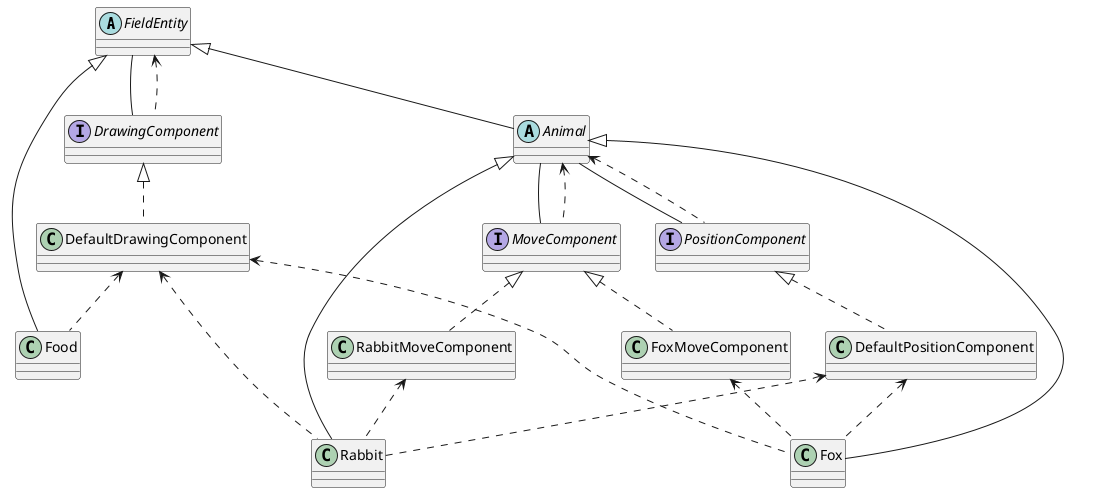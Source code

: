 @startuml
'https://plantuml.com/class-diagram

abstract class FieldEntity
FieldEntity -- DrawingComponent
FieldEntity <|-- Animal
FieldEntity <|-- Food

abstract class Animal
Animal -- MoveComponent
Animal -- PositionComponent

interface DrawingComponent
FieldEntity <.. DrawingComponent

interface MoveComponent
Animal <.. MoveComponent

interface PositionComponent
Animal <.. PositionComponent

class DefaultDrawingComponent
DrawingComponent <|.. DefaultDrawingComponent

class DefaultPositionComponent
PositionComponent <|.. DefaultPositionComponent

class RabbitMoveComponent
MoveComponent <|.. RabbitMoveComponent

class FoxMoveComponent
MoveComponent <|.. FoxMoveComponent

class Food
DefaultDrawingComponent <.. Food

class Rabbit
Animal <|-- Rabbit
DefaultDrawingComponent <.. Rabbit
RabbitMoveComponent <.. Rabbit
DefaultPositionComponent <.. Rabbit

class Fox
Animal <|-- Fox
DefaultDrawingComponent <.. Fox
FoxMoveComponent <.. Fox
DefaultPositionComponent <.. Fox

@enduml
